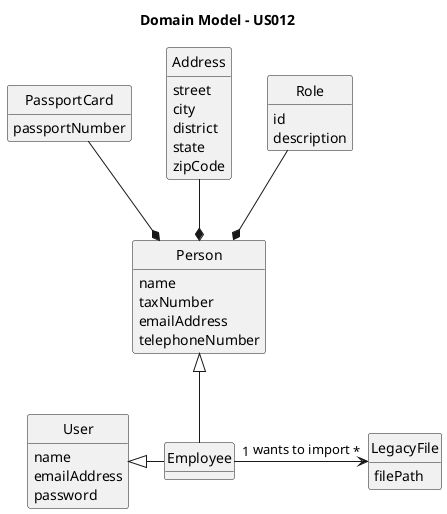 @startuml
skinparam monochrome true
skinparam packageStyle rectangle
skinparam shadowing false

'left to right direction

skinparam classAttributeIconSize 0

hide circle
hide methods

title Domain Model - US012

class Person {
    name
    taxNumber
    emailAddress
    telephoneNumber
}

class PassportCard {
    passportNumber
}

class Employee {
}

class User {
    name
    emailAddress
    password
}

class LegacyFile {
    filePath
}

class Address{
    street
    city
    district
    state
    zipCode
}

class Role {
    id
    description
}

Person *--up Role
Person *--up Address
Person *--up PassportCard
Employee -left|> User
Employee --up|> Person
Employee "1" -> "*" LegacyFile: wants to import

@enduml